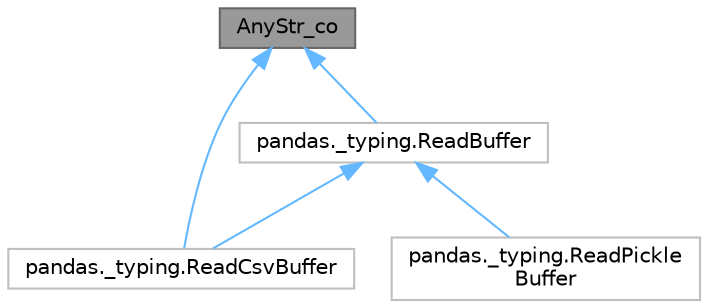 digraph "AnyStr_co"
{
 // LATEX_PDF_SIZE
  bgcolor="transparent";
  edge [fontname=Helvetica,fontsize=10,labelfontname=Helvetica,labelfontsize=10];
  node [fontname=Helvetica,fontsize=10,shape=box,height=0.2,width=0.4];
  Node1 [id="Node000001",label="AnyStr_co",height=0.2,width=0.4,color="gray40", fillcolor="grey60", style="filled", fontcolor="black",tooltip=" "];
  Node1 -> Node2 [id="edge1_Node000001_Node000002",dir="back",color="steelblue1",style="solid",tooltip=" "];
  Node2 [id="Node000002",label="pandas._typing.ReadBuffer",height=0.2,width=0.4,color="grey75", fillcolor="white", style="filled",URL="$d4/d8e/classpandas_1_1__typing_1_1ReadBuffer.html",tooltip=" "];
  Node2 -> Node3 [id="edge2_Node000002_Node000003",dir="back",color="steelblue1",style="solid",tooltip=" "];
  Node3 [id="Node000003",label="pandas._typing.ReadCsvBuffer",height=0.2,width=0.4,color="grey75", fillcolor="white", style="filled",URL="$da/de9/classpandas_1_1__typing_1_1ReadCsvBuffer.html",tooltip=" "];
  Node2 -> Node4 [id="edge3_Node000002_Node000004",dir="back",color="steelblue1",style="solid",tooltip=" "];
  Node4 [id="Node000004",label="pandas._typing.ReadPickle\lBuffer",height=0.2,width=0.4,color="grey75", fillcolor="white", style="filled",URL="$d1/d05/classpandas_1_1__typing_1_1ReadPickleBuffer.html",tooltip=" "];
  Node1 -> Node3 [id="edge4_Node000001_Node000003",dir="back",color="steelblue1",style="solid",tooltip=" "];
}
